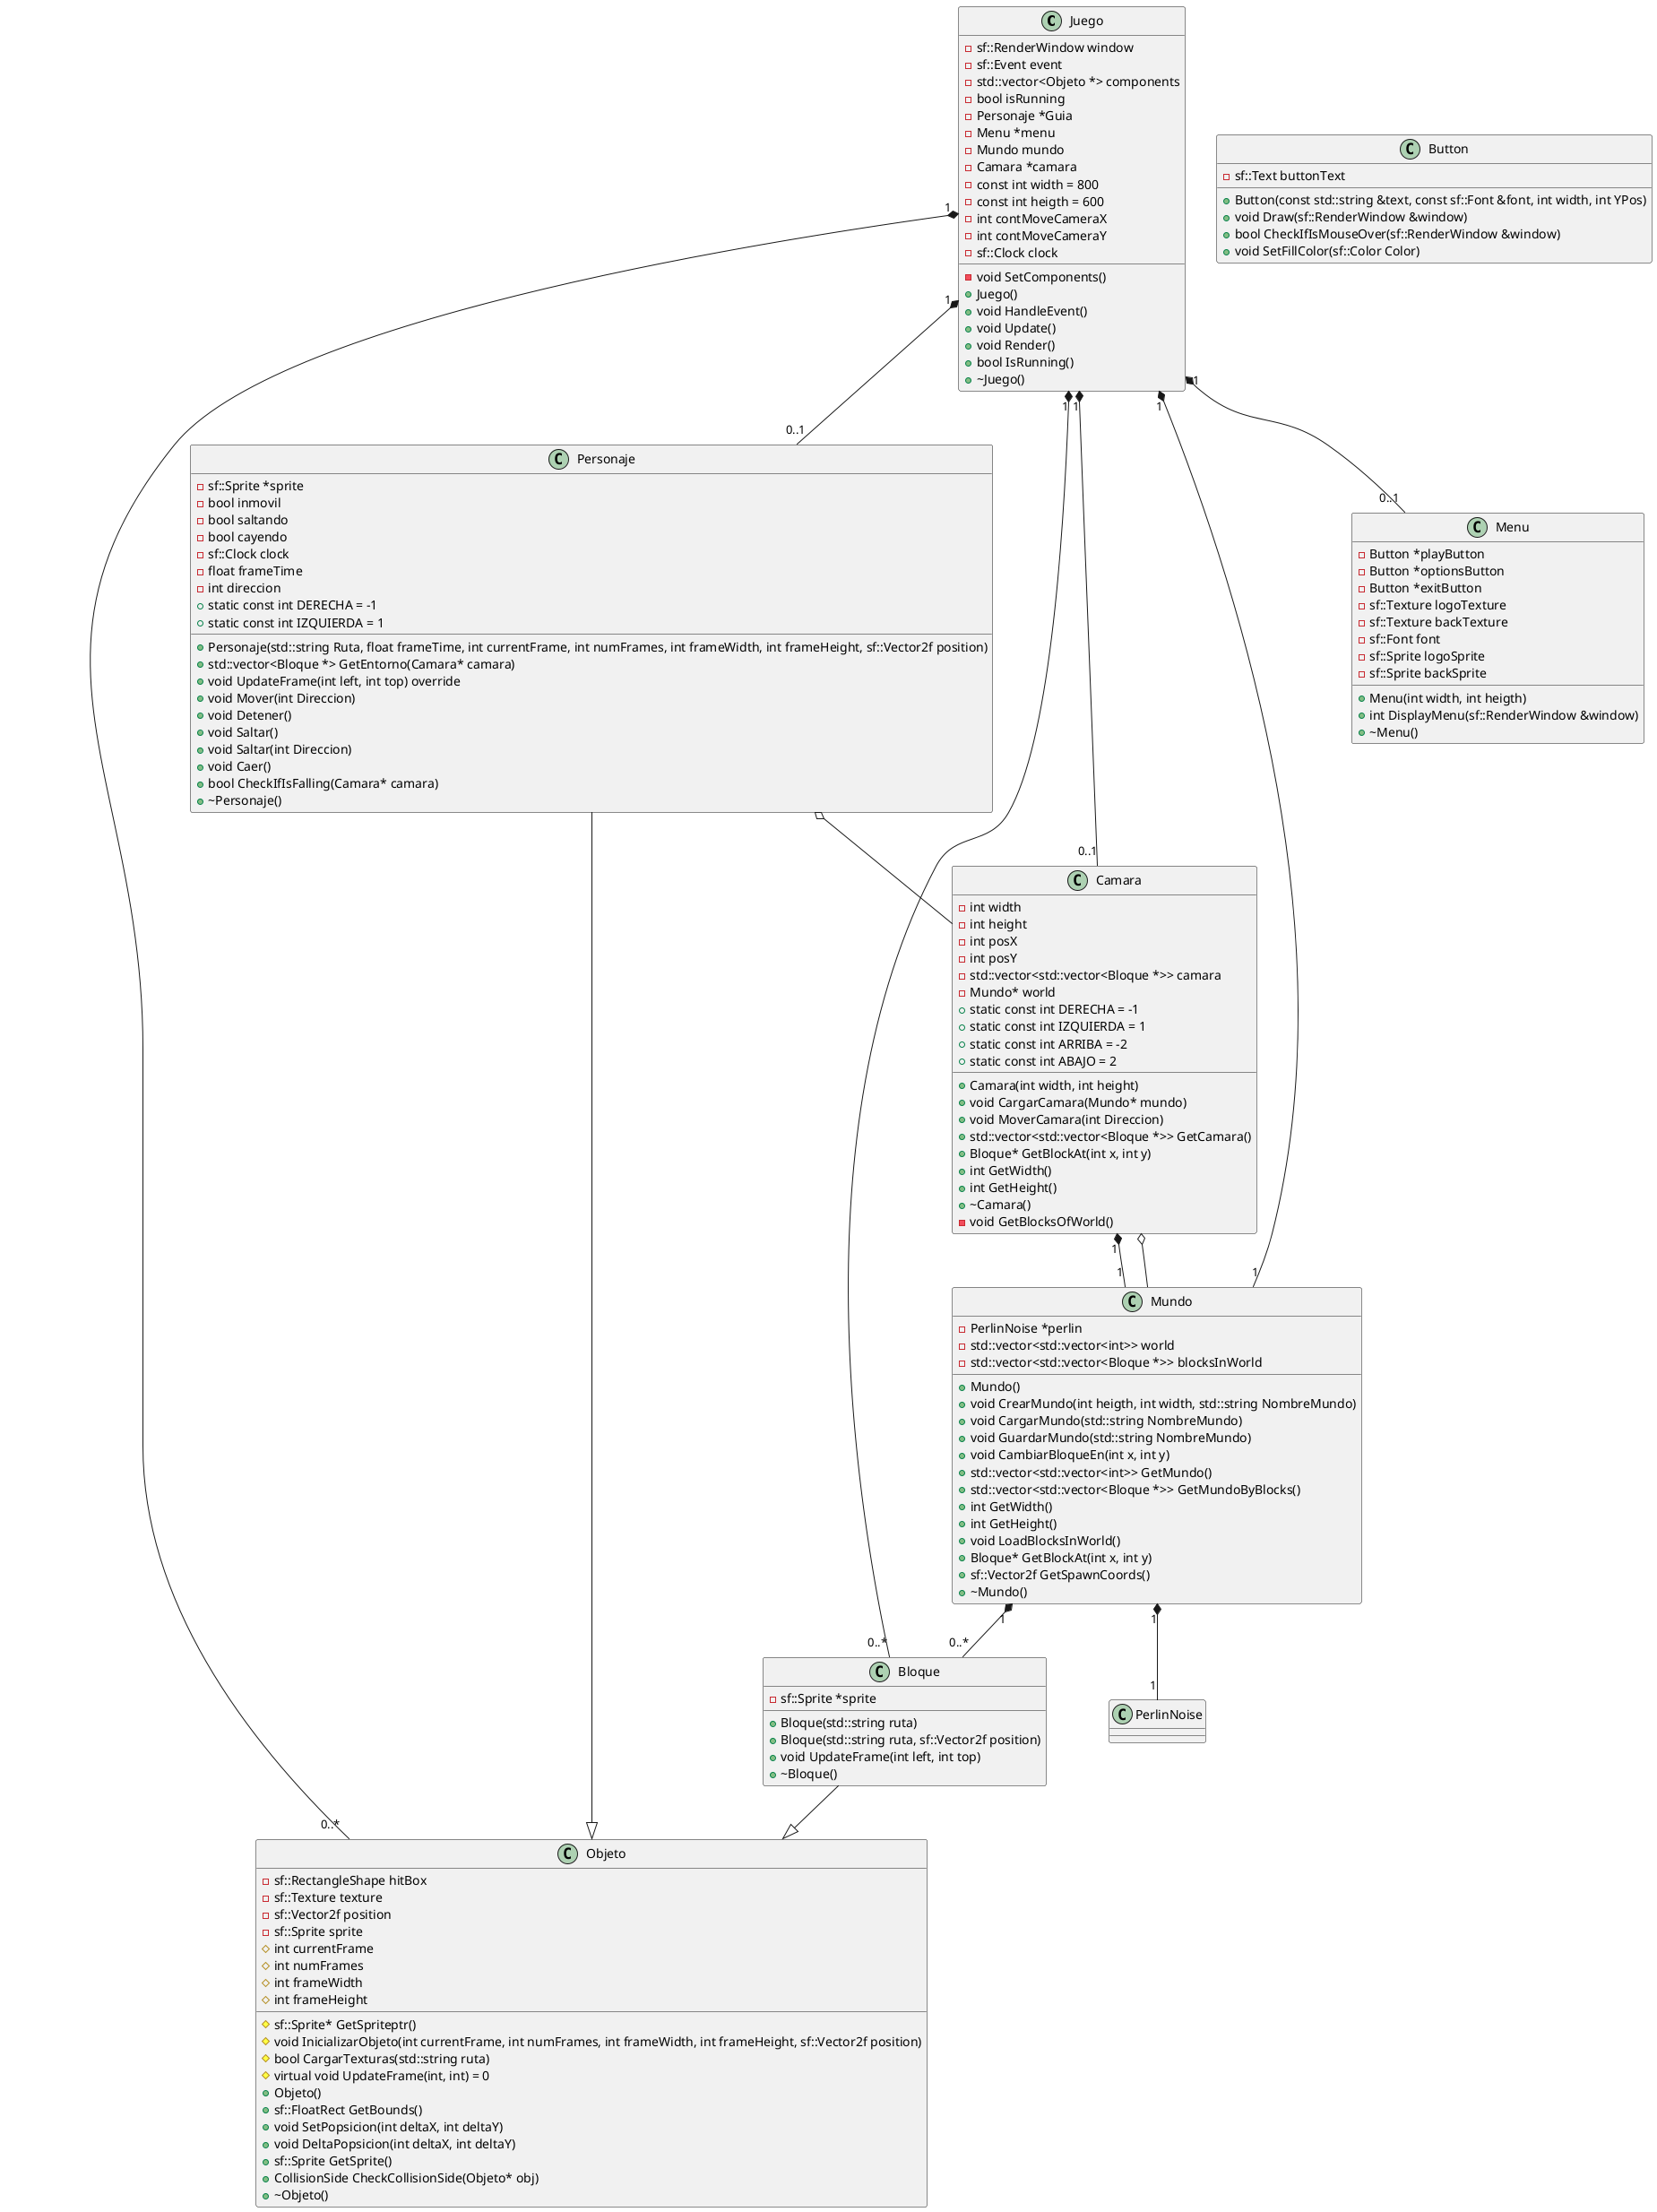 @startuml TierraAria

class Juego {
    - sf::RenderWindow window
    - sf::Event event
    - std::vector<Objeto *> components
    - bool isRunning
    - Personaje *Guia
    - Menu *menu
    - Mundo mundo
    - Camara *camara
    - const int width = 800
    - const int heigth = 600
    - int contMoveCameraX
    - int contMoveCameraY
    - sf::Clock clock
    - void SetComponents()
    + Juego()
    + void HandleEvent()
    + void Update()
    + void Render()
    + bool IsRunning()
    + ~Juego()
}

class Personaje {
    - sf::Sprite *sprite
    - bool inmovil
    - bool saltando
    - bool cayendo
    - sf::Clock clock
    - float frameTime
    - int direccion
    + static const int DERECHA = -1
    + static const int IZQUIERDA = 1
    + Personaje(std::string Ruta, float frameTime, int currentFrame, int numFrames, int frameWidth, int frameHeight, sf::Vector2f position)
    + std::vector<Bloque *> GetEntorno(Camara* camara)
    + void UpdateFrame(int left, int top) override
    + void Mover(int Direccion)
    + void Detener()
    + void Saltar()
    + void Saltar(int Direccion)
    + void Caer()
    + bool CheckIfIsFalling(Camara* camara)
    + ~Personaje()
}

class Menu {
    - Button *playButton
    - Button *optionsButton
    - Button *exitButton
    - sf::Texture logoTexture
    - sf::Texture backTexture
    - sf::Font font
    - sf::Sprite logoSprite
    - sf::Sprite backSprite
    + Menu(int width, int heigth)
    + int DisplayMenu(sf::RenderWindow &window)
    + ~Menu()
    
    
}

class Button {
        - sf::Text buttonText
        + Button(const std::string &text, const sf::Font &font, int width, int YPos)
        + void Draw(sf::RenderWindow &window)
        + bool CheckIfIsMouseOver(sf::RenderWindow &window)
        + void SetFillColor(sf::Color Color)
}


class Mundo {
    - PerlinNoise *perlin
    - std::vector<std::vector<int>> world
    - std::vector<std::vector<Bloque *>> blocksInWorld
    + Mundo()
    + void CrearMundo(int heigth, int width, std::string NombreMundo)
    + void CargarMundo(std::string NombreMundo)
    + void GuardarMundo(std::string NombreMundo)
    + void CambiarBloqueEn(int x, int y)
    + std::vector<std::vector<int>> GetMundo()
    + std::vector<std::vector<Bloque *>> GetMundoByBlocks()
    + int GetWidth()
    + int GetHeight()
    + void LoadBlocksInWorld()
    + Bloque* GetBlockAt(int x, int y)
    + sf::Vector2f GetSpawnCoords()
    + ~Mundo()
}

class Camara {
    - int width
    - int height
    - int posX
    - int posY
    - std::vector<std::vector<Bloque *>> camara
    - Mundo* world
    + static const int DERECHA = -1
    + static const int IZQUIERDA = 1
    + static const int ARRIBA = -2
    + static const int ABAJO = 2
    + Camara(int width, int height)
    + void CargarCamara(Mundo* mundo)
    + void MoverCamara(int Direccion)
    + std::vector<std::vector<Bloque *>> GetCamara()
    + Bloque* GetBlockAt(int x, int y)
    + int GetWidth()
    + int GetHeight()
    + ~Camara()
    - void GetBlocksOfWorld()
}

class Objeto {
    - sf::RectangleShape hitBox
    - sf::Texture texture
    - sf::Vector2f position
    - sf::Sprite sprite
    # int currentFrame
    # int numFrames
    # int frameWidth
    # int frameHeight
    # sf::Sprite* GetSpriteptr()
    # void InicializarObjeto(int currentFrame, int numFrames, int frameWidth, int frameHeight, sf::Vector2f position)
    # bool CargarTexturas(std::string ruta)
    # virtual void UpdateFrame(int, int) = 0
    + Objeto()
    + sf::FloatRect GetBounds()
    + void SetPopsicion(int deltaX, int deltaY)
    + void DeltaPopsicion(int deltaX, int deltaY)
    + sf::Sprite GetSprite()
    + CollisionSide CheckCollisionSide(Objeto* obj)
    + ~Objeto()
}

class Bloque {
    - sf::Sprite *sprite
    + Bloque(std::string ruta)
    + Bloque(std::string ruta, sf::Vector2f position)
    + void UpdateFrame(int left, int top)
    + ~Bloque()
}


Juego "1" *-- "0..1" Personaje
Juego "1" *-- "0..1" Menu
Juego "1" *-- "1" Mundo
Juego "1" *-- "0..1" Camara
Juego "1" *-- "0..*" Bloque
Juego "1" *-- "0..*" Objeto

Camara "1" *-- "1" Mundo
Camara o-- Mundo
Bloque --|> Objeto

Mundo "1" *-- "0..*" Bloque
Mundo "1" *-- "1" PerlinNoise
Objeto <|-- Personaje
Personaje  o--  Camara

